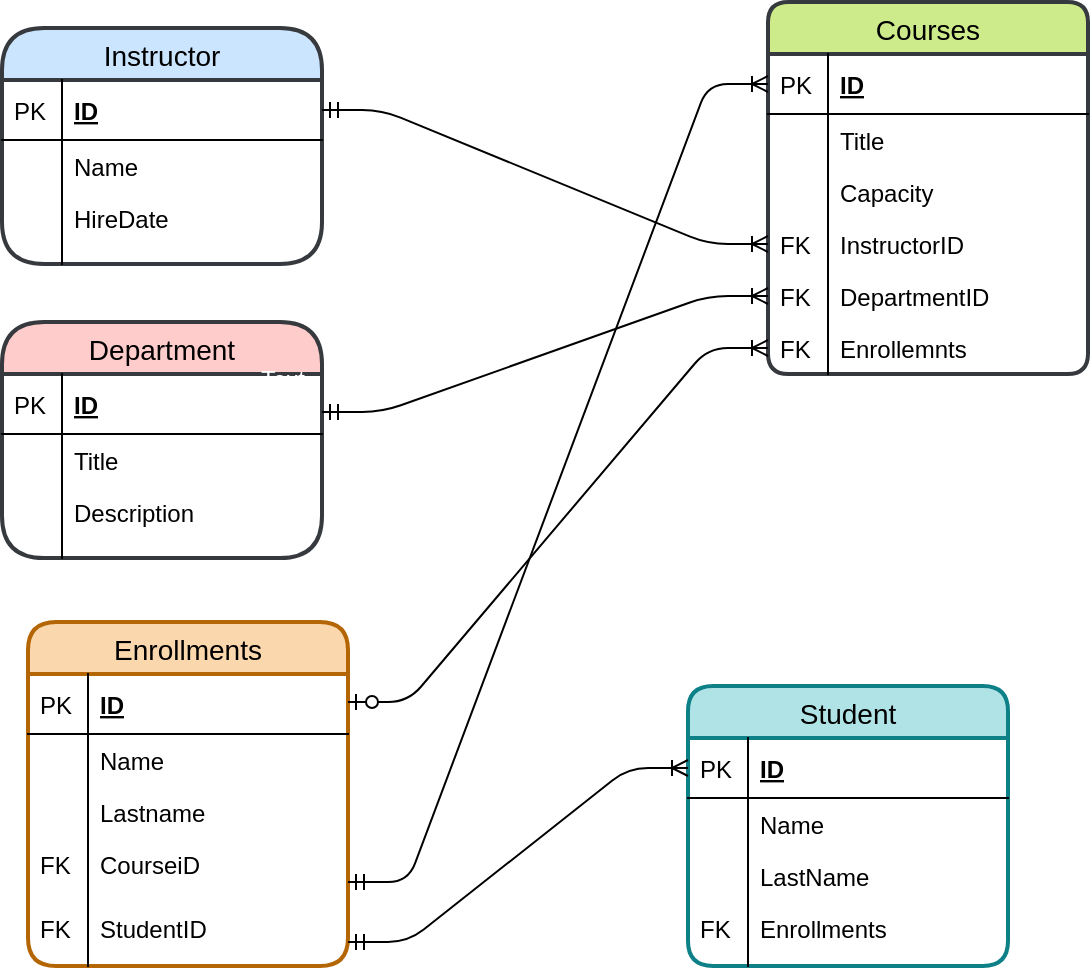 <mxfile version="12.4.8" type="github"><diagram id="C5RBs43oDa-KdzZeNtuy" name="Page-1"><mxGraphModel dx="782" dy="1606" grid="1" gridSize="10" guides="1" tooltips="1" connect="1" arrows="1" fold="1" page="1" pageScale="1" pageWidth="827" pageHeight="1169" math="0" shadow="0"><root><mxCell id="WIyWlLk6GJQsqaUBKTNV-0"/><mxCell id="WIyWlLk6GJQsqaUBKTNV-1" parent="WIyWlLk6GJQsqaUBKTNV-0"/><mxCell id="FNd6F_NkbPO98JJEMQrW-63" value="Department" style="swimlane;fontStyle=0;childLayout=stackLayout;horizontal=1;startSize=26;fillColor=#ffcccc;horizontalStack=0;resizeParent=1;resizeParentMax=0;resizeLast=0;collapsible=1;marginBottom=0;swimlaneFillColor=#ffffff;align=center;fontSize=14;rounded=1;shadow=0;strokeWidth=2;arcSize=27;strokeColor=#36393d;" parent="WIyWlLk6GJQsqaUBKTNV-1" vertex="1"><mxGeometry x="97" y="160" width="160" height="118" as="geometry"/></mxCell><mxCell id="FNd6F_NkbPO98JJEMQrW-64" value="ID" style="shape=partialRectangle;top=0;left=0;right=0;bottom=1;align=left;verticalAlign=middle;fillColor=none;spacingLeft=34;spacingRight=4;overflow=hidden;rotatable=0;points=[[0,0.5],[1,0.5]];portConstraint=eastwest;dropTarget=0;fontStyle=5;fontSize=12;" parent="FNd6F_NkbPO98JJEMQrW-63" vertex="1"><mxGeometry y="26" width="160" height="30" as="geometry"/></mxCell><mxCell id="FNd6F_NkbPO98JJEMQrW-65" value="PK" style="shape=partialRectangle;top=0;left=0;bottom=0;fillColor=none;align=left;verticalAlign=middle;spacingLeft=4;spacingRight=4;overflow=hidden;rotatable=0;points=[];portConstraint=eastwest;part=1;fontSize=12;" parent="FNd6F_NkbPO98JJEMQrW-64" vertex="1" connectable="0"><mxGeometry width="30" height="30" as="geometry"/></mxCell><mxCell id="FNd6F_NkbPO98JJEMQrW-66" value="Title" style="shape=partialRectangle;top=0;left=0;right=0;bottom=0;align=left;verticalAlign=top;fillColor=none;spacingLeft=34;spacingRight=4;overflow=hidden;rotatable=0;points=[[0,0.5],[1,0.5]];portConstraint=eastwest;dropTarget=0;fontSize=12;" parent="FNd6F_NkbPO98JJEMQrW-63" vertex="1"><mxGeometry y="56" width="160" height="26" as="geometry"/></mxCell><mxCell id="FNd6F_NkbPO98JJEMQrW-67" value="" style="shape=partialRectangle;top=0;left=0;bottom=0;fillColor=none;align=left;verticalAlign=top;spacingLeft=4;spacingRight=4;overflow=hidden;rotatable=0;points=[];portConstraint=eastwest;part=1;fontSize=12;" parent="FNd6F_NkbPO98JJEMQrW-66" vertex="1" connectable="0"><mxGeometry width="30" height="26" as="geometry"/></mxCell><mxCell id="FNd6F_NkbPO98JJEMQrW-68" value="Description&#10;" style="shape=partialRectangle;top=0;left=0;right=0;bottom=0;align=left;verticalAlign=top;fillColor=none;spacingLeft=34;spacingRight=4;overflow=hidden;rotatable=0;points=[[0,0.5],[1,0.5]];portConstraint=eastwest;dropTarget=0;fontSize=12;" parent="FNd6F_NkbPO98JJEMQrW-63" vertex="1"><mxGeometry y="82" width="160" height="26" as="geometry"/></mxCell><mxCell id="FNd6F_NkbPO98JJEMQrW-69" value="" style="shape=partialRectangle;top=0;left=0;bottom=0;fillColor=none;align=left;verticalAlign=top;spacingLeft=4;spacingRight=4;overflow=hidden;rotatable=0;points=[];portConstraint=eastwest;part=1;fontSize=12;" parent="FNd6F_NkbPO98JJEMQrW-68" vertex="1" connectable="0"><mxGeometry width="30" height="26" as="geometry"/></mxCell><mxCell id="FNd6F_NkbPO98JJEMQrW-72" value="" style="shape=partialRectangle;top=0;left=0;right=0;bottom=0;align=left;verticalAlign=top;fillColor=none;spacingLeft=34;spacingRight=4;overflow=hidden;rotatable=0;points=[[0,0.5],[1,0.5]];portConstraint=eastwest;dropTarget=0;fontSize=12;" parent="FNd6F_NkbPO98JJEMQrW-63" vertex="1"><mxGeometry y="108" width="160" height="10" as="geometry"/></mxCell><mxCell id="FNd6F_NkbPO98JJEMQrW-73" value="" style="shape=partialRectangle;top=0;left=0;bottom=0;fillColor=none;align=left;verticalAlign=top;spacingLeft=4;spacingRight=4;overflow=hidden;rotatable=0;points=[];portConstraint=eastwest;part=1;fontSize=12;" parent="FNd6F_NkbPO98JJEMQrW-72" vertex="1" connectable="0"><mxGeometry width="30" height="10" as="geometry"/></mxCell><mxCell id="FNd6F_NkbPO98JJEMQrW-74" value="Student" style="swimlane;fontStyle=0;childLayout=stackLayout;horizontal=1;startSize=26;fillColor=#b0e3e6;horizontalStack=0;resizeParent=1;resizeParentMax=0;resizeLast=0;collapsible=1;marginBottom=0;swimlaneFillColor=#ffffff;align=center;fontSize=14;rounded=1;shadow=0;strokeWidth=2;arcSize=16;strokeColor=#0e8088;" parent="WIyWlLk6GJQsqaUBKTNV-1" vertex="1"><mxGeometry x="440" y="342" width="160" height="140" as="geometry"/></mxCell><mxCell id="FNd6F_NkbPO98JJEMQrW-75" value="ID" style="shape=partialRectangle;top=0;left=0;right=0;bottom=1;align=left;verticalAlign=middle;fillColor=none;spacingLeft=34;spacingRight=4;overflow=hidden;rotatable=0;points=[[0,0.5],[1,0.5]];portConstraint=eastwest;dropTarget=0;fontStyle=5;fontSize=12;" parent="FNd6F_NkbPO98JJEMQrW-74" vertex="1"><mxGeometry y="26" width="160" height="30" as="geometry"/></mxCell><mxCell id="FNd6F_NkbPO98JJEMQrW-76" value="PK" style="shape=partialRectangle;top=0;left=0;bottom=0;fillColor=none;align=left;verticalAlign=middle;spacingLeft=4;spacingRight=4;overflow=hidden;rotatable=0;points=[];portConstraint=eastwest;part=1;fontSize=12;" parent="FNd6F_NkbPO98JJEMQrW-75" vertex="1" connectable="0"><mxGeometry width="30" height="30" as="geometry"/></mxCell><mxCell id="FNd6F_NkbPO98JJEMQrW-77" value="Name" style="shape=partialRectangle;top=0;left=0;right=0;bottom=0;align=left;verticalAlign=top;fillColor=none;spacingLeft=34;spacingRight=4;overflow=hidden;rotatable=0;points=[[0,0.5],[1,0.5]];portConstraint=eastwest;dropTarget=0;fontSize=12;" parent="FNd6F_NkbPO98JJEMQrW-74" vertex="1"><mxGeometry y="56" width="160" height="26" as="geometry"/></mxCell><mxCell id="FNd6F_NkbPO98JJEMQrW-78" value="" style="shape=partialRectangle;top=0;left=0;bottom=0;fillColor=none;align=left;verticalAlign=top;spacingLeft=4;spacingRight=4;overflow=hidden;rotatable=0;points=[];portConstraint=eastwest;part=1;fontSize=12;" parent="FNd6F_NkbPO98JJEMQrW-77" vertex="1" connectable="0"><mxGeometry width="30" height="26" as="geometry"/></mxCell><mxCell id="FNd6F_NkbPO98JJEMQrW-79" value="LastName&#10;" style="shape=partialRectangle;top=0;left=0;right=0;bottom=0;align=left;verticalAlign=top;fillColor=none;spacingLeft=34;spacingRight=4;overflow=hidden;rotatable=0;points=[[0,0.5],[1,0.5]];portConstraint=eastwest;dropTarget=0;fontSize=12;" parent="FNd6F_NkbPO98JJEMQrW-74" vertex="1"><mxGeometry y="82" width="160" height="26" as="geometry"/></mxCell><mxCell id="FNd6F_NkbPO98JJEMQrW-80" value="" style="shape=partialRectangle;top=0;left=0;bottom=0;fillColor=none;align=left;verticalAlign=top;spacingLeft=4;spacingRight=4;overflow=hidden;rotatable=0;points=[];portConstraint=eastwest;part=1;fontSize=12;" parent="FNd6F_NkbPO98JJEMQrW-79" vertex="1" connectable="0"><mxGeometry width="30" height="26" as="geometry"/></mxCell><mxCell id="FNd6F_NkbPO98JJEMQrW-132" value="Enrollments" style="shape=partialRectangle;top=0;left=0;right=0;bottom=0;align=left;verticalAlign=top;fillColor=none;spacingLeft=34;spacingRight=4;overflow=hidden;rotatable=0;points=[[0,0.5],[1,0.5]];portConstraint=eastwest;dropTarget=0;fontSize=12;" parent="FNd6F_NkbPO98JJEMQrW-74" vertex="1"><mxGeometry y="108" width="160" height="32" as="geometry"/></mxCell><mxCell id="FNd6F_NkbPO98JJEMQrW-133" value="FK&#10;" style="shape=partialRectangle;top=0;left=0;bottom=0;fillColor=none;align=left;verticalAlign=top;spacingLeft=4;spacingRight=4;overflow=hidden;rotatable=0;points=[];portConstraint=eastwest;part=1;fontSize=12;" parent="FNd6F_NkbPO98JJEMQrW-132" vertex="1" connectable="0"><mxGeometry width="30" height="32" as="geometry"/></mxCell><mxCell id="FNd6F_NkbPO98JJEMQrW-85" value="Instructor" style="swimlane;fontStyle=0;childLayout=stackLayout;horizontal=1;startSize=26;fillColor=#cce5ff;horizontalStack=0;resizeParent=1;resizeParentMax=0;resizeLast=0;collapsible=1;marginBottom=0;swimlaneFillColor=#ffffff;align=center;fontSize=14;rounded=1;shadow=0;strokeWidth=2;arcSize=27;strokeColor=#36393d;" parent="WIyWlLk6GJQsqaUBKTNV-1" vertex="1"><mxGeometry x="97" y="13" width="160" height="118" as="geometry"/></mxCell><mxCell id="FNd6F_NkbPO98JJEMQrW-86" value="ID" style="shape=partialRectangle;top=0;left=0;right=0;bottom=1;align=left;verticalAlign=middle;fillColor=none;spacingLeft=34;spacingRight=4;overflow=hidden;rotatable=0;points=[[0,0.5],[1,0.5]];portConstraint=eastwest;dropTarget=0;fontStyle=5;fontSize=12;" parent="FNd6F_NkbPO98JJEMQrW-85" vertex="1"><mxGeometry y="26" width="160" height="30" as="geometry"/></mxCell><mxCell id="FNd6F_NkbPO98JJEMQrW-87" value="PK" style="shape=partialRectangle;top=0;left=0;bottom=0;fillColor=none;align=left;verticalAlign=middle;spacingLeft=4;spacingRight=4;overflow=hidden;rotatable=0;points=[];portConstraint=eastwest;part=1;fontSize=12;" parent="FNd6F_NkbPO98JJEMQrW-86" vertex="1" connectable="0"><mxGeometry width="30" height="30" as="geometry"/></mxCell><mxCell id="FNd6F_NkbPO98JJEMQrW-88" value="Name" style="shape=partialRectangle;top=0;left=0;right=0;bottom=0;align=left;verticalAlign=top;fillColor=none;spacingLeft=34;spacingRight=4;overflow=hidden;rotatable=0;points=[[0,0.5],[1,0.5]];portConstraint=eastwest;dropTarget=0;fontSize=12;" parent="FNd6F_NkbPO98JJEMQrW-85" vertex="1"><mxGeometry y="56" width="160" height="26" as="geometry"/></mxCell><mxCell id="FNd6F_NkbPO98JJEMQrW-89" value="" style="shape=partialRectangle;top=0;left=0;bottom=0;fillColor=none;align=left;verticalAlign=top;spacingLeft=4;spacingRight=4;overflow=hidden;rotatable=0;points=[];portConstraint=eastwest;part=1;fontSize=12;" parent="FNd6F_NkbPO98JJEMQrW-88" vertex="1" connectable="0"><mxGeometry width="30" height="26" as="geometry"/></mxCell><mxCell id="FNd6F_NkbPO98JJEMQrW-90" value="HireDate&#10;" style="shape=partialRectangle;top=0;left=0;right=0;bottom=0;align=left;verticalAlign=top;fillColor=none;spacingLeft=34;spacingRight=4;overflow=hidden;rotatable=0;points=[[0,0.5],[1,0.5]];portConstraint=eastwest;dropTarget=0;fontSize=12;" parent="FNd6F_NkbPO98JJEMQrW-85" vertex="1"><mxGeometry y="82" width="160" height="26" as="geometry"/></mxCell><mxCell id="FNd6F_NkbPO98JJEMQrW-91" value="" style="shape=partialRectangle;top=0;left=0;bottom=0;fillColor=none;align=left;verticalAlign=top;spacingLeft=4;spacingRight=4;overflow=hidden;rotatable=0;points=[];portConstraint=eastwest;part=1;fontSize=12;" parent="FNd6F_NkbPO98JJEMQrW-90" vertex="1" connectable="0"><mxGeometry width="30" height="26" as="geometry"/></mxCell><mxCell id="FNd6F_NkbPO98JJEMQrW-94" value="" style="shape=partialRectangle;top=0;left=0;right=0;bottom=0;align=left;verticalAlign=top;fillColor=none;spacingLeft=34;spacingRight=4;overflow=hidden;rotatable=0;points=[[0,0.5],[1,0.5]];portConstraint=eastwest;dropTarget=0;fontSize=12;" parent="FNd6F_NkbPO98JJEMQrW-85" vertex="1"><mxGeometry y="108" width="160" height="10" as="geometry"/></mxCell><mxCell id="FNd6F_NkbPO98JJEMQrW-95" value="" style="shape=partialRectangle;top=0;left=0;bottom=0;fillColor=none;align=left;verticalAlign=top;spacingLeft=4;spacingRight=4;overflow=hidden;rotatable=0;points=[];portConstraint=eastwest;part=1;fontSize=12;" parent="FNd6F_NkbPO98JJEMQrW-94" vertex="1" connectable="0"><mxGeometry width="30" height="10" as="geometry"/></mxCell><mxCell id="FNd6F_NkbPO98JJEMQrW-96" value="Courses" style="swimlane;fontStyle=0;childLayout=stackLayout;horizontal=1;startSize=26;fillColor=#cdeb8b;horizontalStack=0;resizeParent=1;resizeParentMax=0;resizeLast=0;collapsible=1;marginBottom=0;swimlaneFillColor=#ffffff;align=center;fontSize=14;rounded=1;shadow=0;strokeWidth=2;arcSize=13;strokeColor=#36393d;" parent="WIyWlLk6GJQsqaUBKTNV-1" vertex="1"><mxGeometry x="480" width="160" height="186" as="geometry"/></mxCell><mxCell id="FNd6F_NkbPO98JJEMQrW-97" value="ID" style="shape=partialRectangle;top=0;left=0;right=0;bottom=1;align=left;verticalAlign=middle;fillColor=none;spacingLeft=34;spacingRight=4;overflow=hidden;rotatable=0;points=[[0,0.5],[1,0.5]];portConstraint=eastwest;dropTarget=0;fontStyle=5;fontSize=12;" parent="FNd6F_NkbPO98JJEMQrW-96" vertex="1"><mxGeometry y="26" width="160" height="30" as="geometry"/></mxCell><mxCell id="FNd6F_NkbPO98JJEMQrW-98" value="PK" style="shape=partialRectangle;top=0;left=0;bottom=0;fillColor=none;align=left;verticalAlign=middle;spacingLeft=4;spacingRight=4;overflow=hidden;rotatable=0;points=[];portConstraint=eastwest;part=1;fontSize=12;" parent="FNd6F_NkbPO98JJEMQrW-97" vertex="1" connectable="0"><mxGeometry width="30" height="30" as="geometry"/></mxCell><mxCell id="FNd6F_NkbPO98JJEMQrW-99" value="Title" style="shape=partialRectangle;top=0;left=0;right=0;bottom=0;align=left;verticalAlign=top;fillColor=none;spacingLeft=34;spacingRight=4;overflow=hidden;rotatable=0;points=[[0,0.5],[1,0.5]];portConstraint=eastwest;dropTarget=0;fontSize=12;" parent="FNd6F_NkbPO98JJEMQrW-96" vertex="1"><mxGeometry y="56" width="160" height="26" as="geometry"/></mxCell><mxCell id="FNd6F_NkbPO98JJEMQrW-100" value="" style="shape=partialRectangle;top=0;left=0;bottom=0;fillColor=none;align=left;verticalAlign=top;spacingLeft=4;spacingRight=4;overflow=hidden;rotatable=0;points=[];portConstraint=eastwest;part=1;fontSize=12;" parent="FNd6F_NkbPO98JJEMQrW-99" vertex="1" connectable="0"><mxGeometry width="30" height="26" as="geometry"/></mxCell><mxCell id="FNd6F_NkbPO98JJEMQrW-101" value="Capacity" style="shape=partialRectangle;top=0;left=0;right=0;bottom=0;align=left;verticalAlign=top;fillColor=none;spacingLeft=34;spacingRight=4;overflow=hidden;rotatable=0;points=[[0,0.5],[1,0.5]];portConstraint=eastwest;dropTarget=0;fontSize=12;" parent="FNd6F_NkbPO98JJEMQrW-96" vertex="1"><mxGeometry y="82" width="160" height="26" as="geometry"/></mxCell><mxCell id="FNd6F_NkbPO98JJEMQrW-102" value="" style="shape=partialRectangle;top=0;left=0;bottom=0;fillColor=none;align=left;verticalAlign=top;spacingLeft=4;spacingRight=4;overflow=hidden;rotatable=0;points=[];portConstraint=eastwest;part=1;fontSize=12;" parent="FNd6F_NkbPO98JJEMQrW-101" vertex="1" connectable="0"><mxGeometry width="30" height="26" as="geometry"/></mxCell><mxCell id="FNd6F_NkbPO98JJEMQrW-103" value="InstructorID" style="shape=partialRectangle;top=0;left=0;right=0;bottom=0;align=left;verticalAlign=top;fillColor=none;spacingLeft=34;spacingRight=4;overflow=hidden;rotatable=0;points=[[0,0.5],[1,0.5]];portConstraint=eastwest;dropTarget=0;fontSize=12;" parent="FNd6F_NkbPO98JJEMQrW-96" vertex="1"><mxGeometry y="108" width="160" height="26" as="geometry"/></mxCell><mxCell id="FNd6F_NkbPO98JJEMQrW-104" value="FK" style="shape=partialRectangle;top=0;left=0;bottom=0;fillColor=none;align=left;verticalAlign=top;spacingLeft=4;spacingRight=4;overflow=hidden;rotatable=0;points=[];portConstraint=eastwest;part=1;fontSize=12;" parent="FNd6F_NkbPO98JJEMQrW-103" vertex="1" connectable="0"><mxGeometry width="30" height="26" as="geometry"/></mxCell><mxCell id="FNd6F_NkbPO98JJEMQrW-110" value="DepartmentID" style="shape=partialRectangle;top=0;left=0;right=0;bottom=0;align=left;verticalAlign=top;fillColor=none;spacingLeft=34;spacingRight=4;overflow=hidden;rotatable=0;points=[[0,0.5],[1,0.5]];portConstraint=eastwest;dropTarget=0;fontSize=12;spacingBottom=0;horizontal=1;" parent="FNd6F_NkbPO98JJEMQrW-96" vertex="1"><mxGeometry y="134" width="160" height="26" as="geometry"/></mxCell><mxCell id="FNd6F_NkbPO98JJEMQrW-111" value="FK" style="shape=partialRectangle;top=0;left=0;bottom=0;fillColor=none;align=left;verticalAlign=top;spacingLeft=4;spacingRight=4;overflow=hidden;rotatable=0;points=[];portConstraint=eastwest;part=1;fontSize=12;" parent="FNd6F_NkbPO98JJEMQrW-110" vertex="1" connectable="0"><mxGeometry width="30" height="26" as="geometry"/></mxCell><mxCell id="FNd6F_NkbPO98JJEMQrW-129" value="Enrollemnts" style="shape=partialRectangle;top=0;left=0;right=0;bottom=0;align=left;verticalAlign=top;fillColor=none;spacingLeft=34;spacingRight=4;overflow=hidden;rotatable=0;points=[[0,0.5],[1,0.5]];portConstraint=eastwest;dropTarget=0;fontSize=12;spacingBottom=0;horizontal=1;" parent="FNd6F_NkbPO98JJEMQrW-96" vertex="1"><mxGeometry y="160" width="160" height="26" as="geometry"/></mxCell><mxCell id="FNd6F_NkbPO98JJEMQrW-130" value="FK" style="shape=partialRectangle;top=0;left=0;bottom=0;fillColor=none;align=left;verticalAlign=top;spacingLeft=4;spacingRight=4;overflow=hidden;rotatable=0;points=[];portConstraint=eastwest;part=1;fontSize=12;" parent="FNd6F_NkbPO98JJEMQrW-129" vertex="1" connectable="0"><mxGeometry width="30" height="26" as="geometry"/></mxCell><mxCell id="FNd6F_NkbPO98JJEMQrW-112" value="Enrollments" style="swimlane;fontStyle=0;childLayout=stackLayout;horizontal=1;startSize=26;fillColor=#fad7ac;horizontalStack=0;resizeParent=1;resizeParentMax=0;resizeLast=0;collapsible=1;marginBottom=0;swimlaneFillColor=#ffffff;align=center;fontSize=14;rounded=1;shadow=0;strokeWidth=2;arcSize=18;strokeColor=#b46504;" parent="WIyWlLk6GJQsqaUBKTNV-1" vertex="1"><mxGeometry x="110" y="310" width="160" height="172" as="geometry"/></mxCell><mxCell id="FNd6F_NkbPO98JJEMQrW-113" value="ID" style="shape=partialRectangle;top=0;left=0;right=0;bottom=1;align=left;verticalAlign=middle;fillColor=none;spacingLeft=34;spacingRight=4;overflow=hidden;rotatable=0;points=[[0,0.5],[1,0.5]];portConstraint=eastwest;dropTarget=0;fontStyle=5;fontSize=12;" parent="FNd6F_NkbPO98JJEMQrW-112" vertex="1"><mxGeometry y="26" width="160" height="30" as="geometry"/></mxCell><mxCell id="FNd6F_NkbPO98JJEMQrW-114" value="PK" style="shape=partialRectangle;top=0;left=0;bottom=0;fillColor=none;align=left;verticalAlign=middle;spacingLeft=4;spacingRight=4;overflow=hidden;rotatable=0;points=[];portConstraint=eastwest;part=1;fontSize=12;" parent="FNd6F_NkbPO98JJEMQrW-113" vertex="1" connectable="0"><mxGeometry width="30" height="30" as="geometry"/></mxCell><mxCell id="FNd6F_NkbPO98JJEMQrW-115" value="Name" style="shape=partialRectangle;top=0;left=0;right=0;bottom=0;align=left;verticalAlign=top;fillColor=none;spacingLeft=34;spacingRight=4;overflow=hidden;rotatable=0;points=[[0,0.5],[1,0.5]];portConstraint=eastwest;dropTarget=0;fontSize=12;" parent="FNd6F_NkbPO98JJEMQrW-112" vertex="1"><mxGeometry y="56" width="160" height="26" as="geometry"/></mxCell><mxCell id="FNd6F_NkbPO98JJEMQrW-116" value="" style="shape=partialRectangle;top=0;left=0;bottom=0;fillColor=none;align=left;verticalAlign=top;spacingLeft=4;spacingRight=4;overflow=hidden;rotatable=0;points=[];portConstraint=eastwest;part=1;fontSize=12;" parent="FNd6F_NkbPO98JJEMQrW-115" vertex="1" connectable="0"><mxGeometry width="30" height="26" as="geometry"/></mxCell><mxCell id="FNd6F_NkbPO98JJEMQrW-117" value="Lastname" style="shape=partialRectangle;top=0;left=0;right=0;bottom=0;align=left;verticalAlign=top;fillColor=none;spacingLeft=34;spacingRight=4;overflow=hidden;rotatable=0;points=[[0,0.5],[1,0.5]];portConstraint=eastwest;dropTarget=0;fontSize=12;" parent="FNd6F_NkbPO98JJEMQrW-112" vertex="1"><mxGeometry y="82" width="160" height="26" as="geometry"/></mxCell><mxCell id="FNd6F_NkbPO98JJEMQrW-118" value="" style="shape=partialRectangle;top=0;left=0;bottom=0;fillColor=none;align=left;verticalAlign=top;spacingLeft=4;spacingRight=4;overflow=hidden;rotatable=0;points=[];portConstraint=eastwest;part=1;fontSize=12;" parent="FNd6F_NkbPO98JJEMQrW-117" vertex="1" connectable="0"><mxGeometry width="30" height="26" as="geometry"/></mxCell><mxCell id="FNd6F_NkbPO98JJEMQrW-119" value="CourseiD&#10;" style="shape=partialRectangle;top=0;left=0;right=0;bottom=0;align=left;verticalAlign=top;fillColor=none;spacingLeft=34;spacingRight=4;overflow=hidden;rotatable=0;points=[[0,0.5],[1,0.5]];portConstraint=eastwest;dropTarget=0;fontSize=12;" parent="FNd6F_NkbPO98JJEMQrW-112" vertex="1"><mxGeometry y="108" width="160" height="32" as="geometry"/></mxCell><mxCell id="FNd6F_NkbPO98JJEMQrW-120" value="FK" style="shape=partialRectangle;top=0;left=0;bottom=0;fillColor=none;align=left;verticalAlign=top;spacingLeft=4;spacingRight=4;overflow=hidden;rotatable=0;points=[];portConstraint=eastwest;part=1;fontSize=12;" parent="FNd6F_NkbPO98JJEMQrW-119" vertex="1" connectable="0"><mxGeometry width="30" height="32" as="geometry"/></mxCell><mxCell id="FNd6F_NkbPO98JJEMQrW-148" value="StudentID" style="shape=partialRectangle;top=0;left=0;right=0;bottom=0;align=left;verticalAlign=top;fillColor=none;spacingLeft=34;spacingRight=4;overflow=hidden;rotatable=0;points=[[0,0.5],[1,0.5]];portConstraint=eastwest;dropTarget=0;fontSize=12;" parent="FNd6F_NkbPO98JJEMQrW-112" vertex="1"><mxGeometry y="140" width="160" height="32" as="geometry"/></mxCell><mxCell id="FNd6F_NkbPO98JJEMQrW-149" value="FK" style="shape=partialRectangle;top=0;left=0;bottom=0;fillColor=none;align=left;verticalAlign=top;spacingLeft=4;spacingRight=4;overflow=hidden;rotatable=0;points=[];portConstraint=eastwest;part=1;fontSize=12;" parent="FNd6F_NkbPO98JJEMQrW-148" vertex="1" connectable="0"><mxGeometry width="30" height="32" as="geometry"/></mxCell><mxCell id="FNd6F_NkbPO98JJEMQrW-135" value="Text" style="text;html=1;align=center;verticalAlign=middle;resizable=0;points=[];autosize=1;fontSize=12;fontColor=#FFFFFF;" parent="WIyWlLk6GJQsqaUBKTNV-1" vertex="1"><mxGeometry x="217" y="179" width="40" height="20" as="geometry"/></mxCell><mxCell id="FNd6F_NkbPO98JJEMQrW-142" value="" style="edgeStyle=entityRelationEdgeStyle;fontSize=12;html=1;endArrow=ERoneToMany;startArrow=ERmandOne;exitX=1;exitY=0.5;exitDx=0;exitDy=0;entryX=0;entryY=0.5;entryDx=0;entryDy=0;" parent="WIyWlLk6GJQsqaUBKTNV-1" source="FNd6F_NkbPO98JJEMQrW-86" target="FNd6F_NkbPO98JJEMQrW-103" edge="1"><mxGeometry width="100" height="100" relative="1" as="geometry"><mxPoint x="320" y="145.67" as="sourcePoint"/><mxPoint x="420" y="45.67" as="targetPoint"/></mxGeometry></mxCell><mxCell id="FNd6F_NkbPO98JJEMQrW-143" value="" style="edgeStyle=entityRelationEdgeStyle;fontSize=12;html=1;endArrow=ERoneToMany;startArrow=ERmandOne;entryX=0;entryY=0.5;entryDx=0;entryDy=0;" parent="WIyWlLk6GJQsqaUBKTNV-1" target="FNd6F_NkbPO98JJEMQrW-110" edge="1"><mxGeometry width="100" height="100" relative="1" as="geometry"><mxPoint x="257" y="205" as="sourcePoint"/><mxPoint x="397" y="150" as="targetPoint"/></mxGeometry></mxCell><mxCell id="FNd6F_NkbPO98JJEMQrW-144" value="" style="edgeStyle=entityRelationEdgeStyle;fontSize=12;html=1;endArrow=ERoneToMany;startArrow=ERzeroToOne;entryX=0;entryY=0.5;entryDx=0;entryDy=0;" parent="WIyWlLk6GJQsqaUBKTNV-1" target="FNd6F_NkbPO98JJEMQrW-129" edge="1"><mxGeometry width="100" height="100" relative="1" as="geometry"><mxPoint x="270" y="350" as="sourcePoint"/><mxPoint x="370" y="250" as="targetPoint"/></mxGeometry></mxCell><mxCell id="FNd6F_NkbPO98JJEMQrW-152" value="" style="edgeStyle=entityRelationEdgeStyle;fontSize=12;html=1;endArrow=ERoneToMany;startArrow=ERmandOne;entryX=0;entryY=0.5;entryDx=0;entryDy=0;" parent="WIyWlLk6GJQsqaUBKTNV-1" target="FNd6F_NkbPO98JJEMQrW-75" edge="1"><mxGeometry width="100" height="100" relative="1" as="geometry"><mxPoint x="270" y="470" as="sourcePoint"/><mxPoint x="370" y="370" as="targetPoint"/></mxGeometry></mxCell><mxCell id="FNd6F_NkbPO98JJEMQrW-153" value="" style="edgeStyle=entityRelationEdgeStyle;fontSize=12;html=1;endArrow=ERoneToMany;startArrow=ERmandOne;entryX=0;entryY=0.5;entryDx=0;entryDy=0;" parent="WIyWlLk6GJQsqaUBKTNV-1" target="FNd6F_NkbPO98JJEMQrW-97" edge="1"><mxGeometry width="100" height="100" relative="1" as="geometry"><mxPoint x="270" y="440" as="sourcePoint"/><mxPoint x="370" y="340" as="targetPoint"/></mxGeometry></mxCell></root></mxGraphModel></diagram></mxfile>
